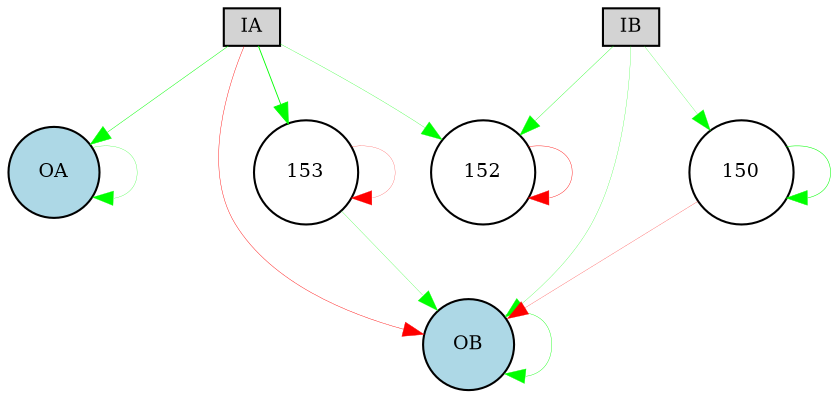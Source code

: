 digraph {
	node [fontsize=9 height=0.2 shape=circle width=0.2]
	IA [fillcolor=lightgray shape=box style=filled]
	IB [fillcolor=lightgray shape=box style=filled]
	OA [fillcolor=lightblue style=filled]
	OB [fillcolor=lightblue style=filled]
	150 [fillcolor=white style=filled]
	153 [fillcolor=white style=filled]
	OA -> OA [color=green penwidth=0.12353534596637775 style=solid]
	IA -> OA [color=green penwidth=0.22595502096994635 style=solid]
	IA -> 152 [color=green penwidth=0.13687613457798486 style=solid]
	153 -> 153 [color=red penwidth=0.1 style=solid]
	152 -> 152 [color=red penwidth=0.19020847943971758 style=solid]
	153 -> OB [color=green penwidth=0.11896492069401662 style=solid]
	IB -> 152 [color=green penwidth=0.16394793918544548 style=solid]
	IB -> OB [color=green penwidth=0.11710254601361067 style=solid]
	150 -> 150 [color=green penwidth=0.25248409669245575 style=solid]
	150 -> OB [color=red penwidth=0.11268012715222037 style=solid]
	IB -> 150 [color=green penwidth=0.10948912339420676 style=solid]
	IA -> OB [color=red penwidth=0.19790410969403788 style=solid]
	IA -> 153 [color=green penwidth=0.4241138350791921 style=solid]
	OB -> OB [color=green penwidth=0.18651663782534253 style=solid]
}
